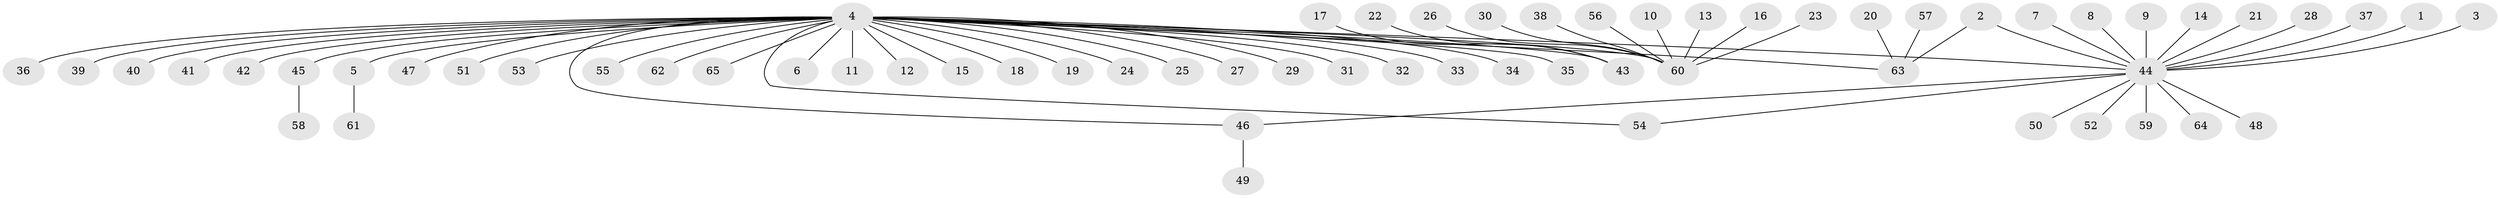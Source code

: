 // original degree distribution, {1: 0.676923076923077, 39: 0.007692307692307693, 15: 0.007692307692307693, 5: 0.023076923076923078, 10: 0.007692307692307693, 6: 0.015384615384615385, 2: 0.19230769230769232, 9: 0.007692307692307693, 3: 0.03076923076923077, 4: 0.03076923076923077}
// Generated by graph-tools (version 1.1) at 2025/26/03/09/25 03:26:07]
// undirected, 65 vertices, 67 edges
graph export_dot {
graph [start="1"]
  node [color=gray90,style=filled];
  1;
  2;
  3;
  4;
  5;
  6;
  7;
  8;
  9;
  10;
  11;
  12;
  13;
  14;
  15;
  16;
  17;
  18;
  19;
  20;
  21;
  22;
  23;
  24;
  25;
  26;
  27;
  28;
  29;
  30;
  31;
  32;
  33;
  34;
  35;
  36;
  37;
  38;
  39;
  40;
  41;
  42;
  43;
  44;
  45;
  46;
  47;
  48;
  49;
  50;
  51;
  52;
  53;
  54;
  55;
  56;
  57;
  58;
  59;
  60;
  61;
  62;
  63;
  64;
  65;
  1 -- 44 [weight=1.0];
  2 -- 44 [weight=1.0];
  2 -- 63 [weight=1.0];
  3 -- 44 [weight=1.0];
  4 -- 5 [weight=1.0];
  4 -- 6 [weight=1.0];
  4 -- 11 [weight=1.0];
  4 -- 12 [weight=1.0];
  4 -- 15 [weight=1.0];
  4 -- 18 [weight=1.0];
  4 -- 19 [weight=1.0];
  4 -- 24 [weight=1.0];
  4 -- 25 [weight=1.0];
  4 -- 27 [weight=1.0];
  4 -- 29 [weight=1.0];
  4 -- 31 [weight=1.0];
  4 -- 32 [weight=1.0];
  4 -- 33 [weight=1.0];
  4 -- 34 [weight=1.0];
  4 -- 35 [weight=1.0];
  4 -- 36 [weight=1.0];
  4 -- 39 [weight=1.0];
  4 -- 40 [weight=1.0];
  4 -- 41 [weight=1.0];
  4 -- 42 [weight=2.0];
  4 -- 43 [weight=1.0];
  4 -- 44 [weight=1.0];
  4 -- 45 [weight=1.0];
  4 -- 46 [weight=1.0];
  4 -- 47 [weight=1.0];
  4 -- 51 [weight=1.0];
  4 -- 53 [weight=1.0];
  4 -- 54 [weight=1.0];
  4 -- 55 [weight=1.0];
  4 -- 60 [weight=1.0];
  4 -- 62 [weight=1.0];
  4 -- 63 [weight=1.0];
  4 -- 65 [weight=1.0];
  5 -- 61 [weight=1.0];
  7 -- 44 [weight=1.0];
  8 -- 44 [weight=1.0];
  9 -- 44 [weight=1.0];
  10 -- 60 [weight=1.0];
  13 -- 60 [weight=1.0];
  14 -- 44 [weight=1.0];
  16 -- 60 [weight=1.0];
  17 -- 43 [weight=1.0];
  20 -- 63 [weight=1.0];
  21 -- 44 [weight=1.0];
  22 -- 43 [weight=1.0];
  23 -- 60 [weight=1.0];
  26 -- 60 [weight=1.0];
  28 -- 44 [weight=1.0];
  30 -- 60 [weight=1.0];
  37 -- 44 [weight=1.0];
  38 -- 60 [weight=1.0];
  44 -- 46 [weight=1.0];
  44 -- 48 [weight=1.0];
  44 -- 50 [weight=1.0];
  44 -- 52 [weight=1.0];
  44 -- 54 [weight=1.0];
  44 -- 59 [weight=1.0];
  44 -- 64 [weight=1.0];
  45 -- 58 [weight=1.0];
  46 -- 49 [weight=1.0];
  56 -- 60 [weight=1.0];
  57 -- 63 [weight=1.0];
}
